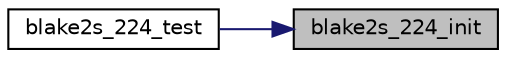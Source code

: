 digraph "blake2s_224_init"
{
 // LATEX_PDF_SIZE
  edge [fontname="Helvetica",fontsize="10",labelfontname="Helvetica",labelfontsize="10"];
  node [fontname="Helvetica",fontsize="10",shape=record];
  rankdir="RL";
  Node70 [label="blake2s_224_init",height=0.2,width=0.4,color="black", fillcolor="grey75", style="filled", fontcolor="black",tooltip="Initialize the hash state."];
  Node70 -> Node71 [dir="back",color="midnightblue",fontsize="10",style="solid",fontname="Helvetica"];
  Node71 [label="blake2s_224_test",height=0.2,width=0.4,color="black", fillcolor="white", style="filled",URL="$blake2s_8c.html#ab0d7984b339f968398dc6b63fb3732f5",tooltip="Self-test the hash."];
}
